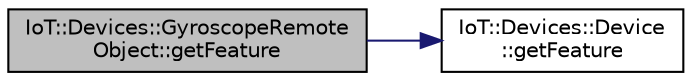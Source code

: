 digraph "IoT::Devices::GyroscopeRemoteObject::getFeature"
{
 // LATEX_PDF_SIZE
  edge [fontname="Helvetica",fontsize="10",labelfontname="Helvetica",labelfontsize="10"];
  node [fontname="Helvetica",fontsize="10",shape=record];
  rankdir="LR";
  Node1 [label="IoT::Devices::GyroscopeRemote\lObject::getFeature",height=0.2,width=0.4,color="black", fillcolor="grey75", style="filled", fontcolor="black",tooltip="Destroys the GyroscopeRemoteObject."];
  Node1 -> Node2 [color="midnightblue",fontsize="10",style="solid"];
  Node2 [label="IoT::Devices::Device\l::getFeature",height=0.2,width=0.4,color="black", fillcolor="white", style="filled",URL="$classIoT_1_1Devices_1_1Device.html#a76ab2ef2f9256b4f3b7d87017a0bc0be",tooltip=" "];
}
